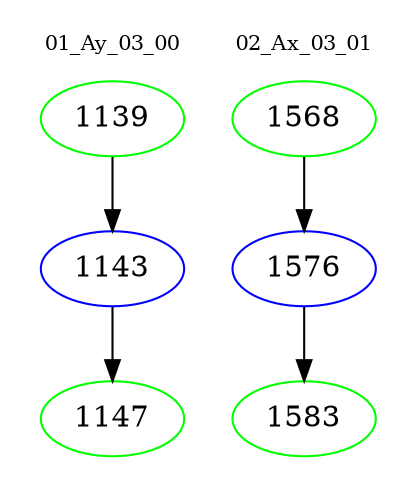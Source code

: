 digraph{
subgraph cluster_0 {
color = white
label = "01_Ay_03_00";
fontsize=10;
T0_1139 [label="1139", color="green"]
T0_1139 -> T0_1143 [color="black"]
T0_1143 [label="1143", color="blue"]
T0_1143 -> T0_1147 [color="black"]
T0_1147 [label="1147", color="green"]
}
subgraph cluster_1 {
color = white
label = "02_Ax_03_01";
fontsize=10;
T1_1568 [label="1568", color="green"]
T1_1568 -> T1_1576 [color="black"]
T1_1576 [label="1576", color="blue"]
T1_1576 -> T1_1583 [color="black"]
T1_1583 [label="1583", color="green"]
}
}
